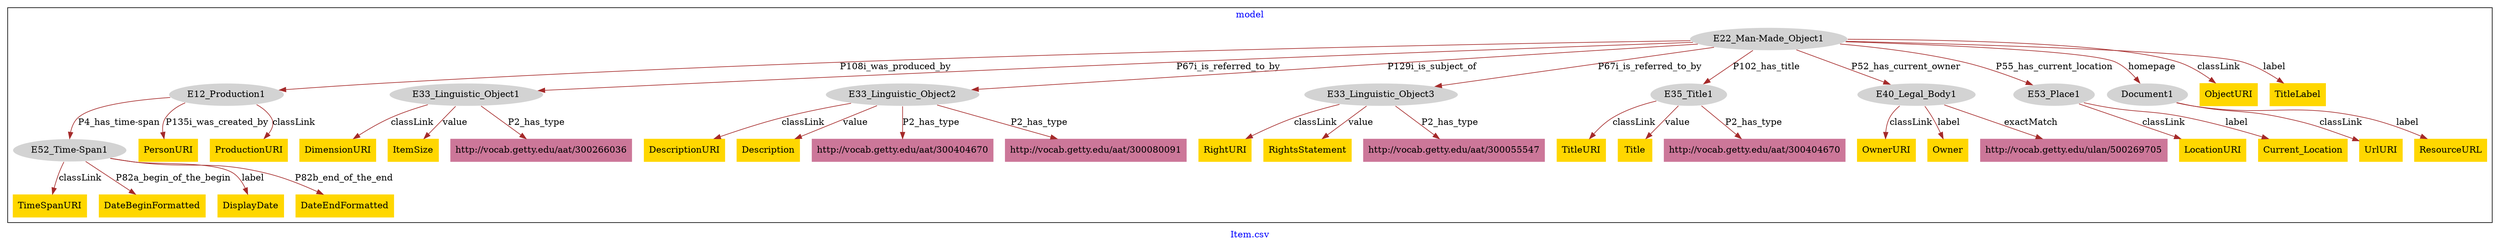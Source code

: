 digraph n0 {
fontcolor="blue"
remincross="true"
label="Item.csv"
subgraph cluster {
label="model"
n2[style="filled",color="white",fillcolor="lightgray",label="E12_Production1"];
n3[style="filled",color="white",fillcolor="lightgray",label="E52_Time-Span1"];
n4[style="filled",color="white",fillcolor="lightgray",label="E22_Man-Made_Object1"];
n5[style="filled",color="white",fillcolor="lightgray",label="E33_Linguistic_Object1"];
n6[style="filled",color="white",fillcolor="lightgray",label="E33_Linguistic_Object2"];
n7[style="filled",color="white",fillcolor="lightgray",label="E33_Linguistic_Object3"];
n8[style="filled",color="white",fillcolor="lightgray",label="E35_Title1"];
n9[style="filled",color="white",fillcolor="lightgray",label="E40_Legal_Body1"];
n10[style="filled",color="white",fillcolor="lightgray",label="E53_Place1"];
n11[style="filled",color="white",fillcolor="lightgray",label="Document1"];
n12[shape="plaintext",style="filled",fillcolor="gold",label="OwnerURI"];
n13[shape="plaintext",style="filled",fillcolor="gold",label="DescriptionURI"];
n14[shape="plaintext",style="filled",fillcolor="gold",label="ObjectURI"];
n15[shape="plaintext",style="filled",fillcolor="gold",label="LocationURI"];
n16[shape="plaintext",style="filled",fillcolor="gold",label="DimensionURI"];
n17[shape="plaintext",style="filled",fillcolor="gold",label="TitleLabel"];
n18[shape="plaintext",style="filled",fillcolor="gold",label="UrlURI"];
n19[shape="plaintext",style="filled",fillcolor="gold",label="TimeSpanURI"];
n20[shape="plaintext",style="filled",fillcolor="gold",label="PersonURI"];
n21[shape="plaintext",style="filled",fillcolor="gold",label="ProductionURI"];
n22[shape="plaintext",style="filled",fillcolor="gold",label="TitleURI"];
n23[shape="plaintext",style="filled",fillcolor="gold",label="ItemSize"];
n24[shape="plaintext",style="filled",fillcolor="gold",label="DateBeginFormatted"];
n25[shape="plaintext",style="filled",fillcolor="gold",label="DisplayDate"];
n26[shape="plaintext",style="filled",fillcolor="gold",label="Title"];
n27[shape="plaintext",style="filled",fillcolor="gold",label="Current_Location"];
n28[shape="plaintext",style="filled",fillcolor="gold",label="DateEndFormatted"];
n29[shape="plaintext",style="filled",fillcolor="gold",label="ResourceURL"];
n30[shape="plaintext",style="filled",fillcolor="gold",label="Owner"];
n31[shape="plaintext",style="filled",fillcolor="gold",label="RightURI"];
n32[shape="plaintext",style="filled",fillcolor="gold",label="RightsStatement"];
n33[shape="plaintext",style="filled",fillcolor="gold",label="Description"];
n34[shape="plaintext",style="filled",fillcolor="#CC7799",label="http://vocab.getty.edu/aat/300404670"];
n35[shape="plaintext",style="filled",fillcolor="#CC7799",label="http://vocab.getty.edu/aat/300055547"];
n36[shape="plaintext",style="filled",fillcolor="#CC7799",label="http://vocab.getty.edu/ulan/500269705"];
n37[shape="plaintext",style="filled",fillcolor="#CC7799",label="http://vocab.getty.edu/aat/300404670"];
n38[shape="plaintext",style="filled",fillcolor="#CC7799",label="http://vocab.getty.edu/aat/300080091"];
n39[shape="plaintext",style="filled",fillcolor="#CC7799",label="http://vocab.getty.edu/aat/300266036"];
}
n2 -> n3[color="brown",fontcolor="black",label="P4_has_time-span"]
n4 -> n2[color="brown",fontcolor="black",label="P108i_was_produced_by"]
n4 -> n5[color="brown",fontcolor="black",label="P67i_is_referred_to_by"]
n4 -> n6[color="brown",fontcolor="black",label="P129i_is_subject_of"]
n4 -> n7[color="brown",fontcolor="black",label="P67i_is_referred_to_by"]
n4 -> n8[color="brown",fontcolor="black",label="P102_has_title"]
n4 -> n9[color="brown",fontcolor="black",label="P52_has_current_owner"]
n4 -> n10[color="brown",fontcolor="black",label="P55_has_current_location"]
n4 -> n11[color="brown",fontcolor="black",label="homepage"]
n9 -> n12[color="brown",fontcolor="black",label="classLink"]
n6 -> n13[color="brown",fontcolor="black",label="classLink"]
n4 -> n14[color="brown",fontcolor="black",label="classLink"]
n10 -> n15[color="brown",fontcolor="black",label="classLink"]
n5 -> n16[color="brown",fontcolor="black",label="classLink"]
n4 -> n17[color="brown",fontcolor="black",label="label"]
n11 -> n18[color="brown",fontcolor="black",label="classLink"]
n3 -> n19[color="brown",fontcolor="black",label="classLink"]
n2 -> n20[color="brown",fontcolor="black",label="P135i_was_created_by"]
n2 -> n21[color="brown",fontcolor="black",label="classLink"]
n8 -> n22[color="brown",fontcolor="black",label="classLink"]
n5 -> n23[color="brown",fontcolor="black",label="value"]
n3 -> n24[color="brown",fontcolor="black",label="P82a_begin_of_the_begin"]
n3 -> n25[color="brown",fontcolor="black",label="label"]
n8 -> n26[color="brown",fontcolor="black",label="value"]
n10 -> n27[color="brown",fontcolor="black",label="label"]
n3 -> n28[color="brown",fontcolor="black",label="P82b_end_of_the_end"]
n11 -> n29[color="brown",fontcolor="black",label="label"]
n9 -> n30[color="brown",fontcolor="black",label="label"]
n7 -> n31[color="brown",fontcolor="black",label="classLink"]
n7 -> n32[color="brown",fontcolor="black",label="value"]
n6 -> n33[color="brown",fontcolor="black",label="value"]
n8 -> n34[color="brown",fontcolor="black",label="P2_has_type"]
n7 -> n35[color="brown",fontcolor="black",label="P2_has_type"]
n9 -> n36[color="brown",fontcolor="black",label="exactMatch"]
n6 -> n37[color="brown",fontcolor="black",label="P2_has_type"]
n6 -> n38[color="brown",fontcolor="black",label="P2_has_type"]
n5 -> n39[color="brown",fontcolor="black",label="P2_has_type"]
}
